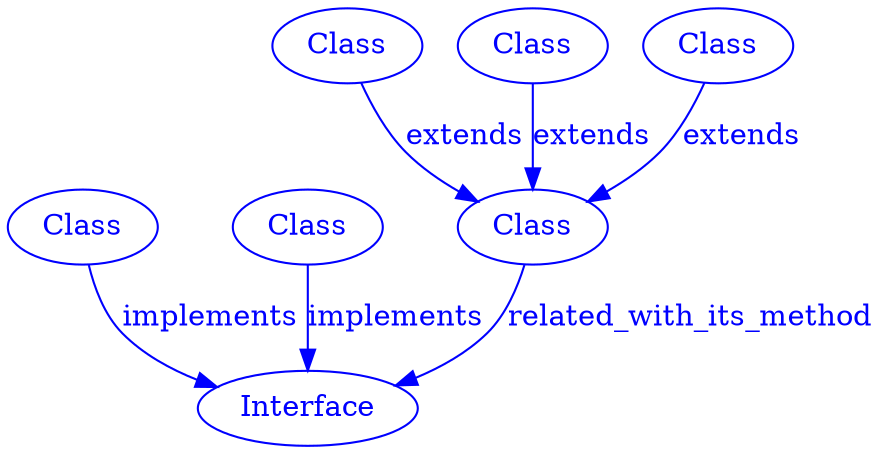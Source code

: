 digraph SubdueGraph {
  27 [label="Class",color=blue,fontcolor=blue];
  81 [label="Class",color=blue,fontcolor=blue];
  106 [label="Class",color=blue,fontcolor=blue];
  395 [label="Class",color=blue,fontcolor=blue];
  412 [label="Class",color=blue,fontcolor=blue];
  428 [label="Class",color=blue,fontcolor=blue];
  480 [label="Interface",color=blue,fontcolor=blue];
  27 -> 480 [label="implements",color=blue,fontcolor=blue];
  81 -> 428 [label="extends",color=blue,fontcolor=blue];
  106 -> 428 [label="extends",color=blue,fontcolor=blue];
  395 -> 428 [label="extends",color=blue,fontcolor=blue];
  412 -> 480 [label="implements",color=blue,fontcolor=blue];
  428 -> 480 [label="related_with_its_method",color=blue,fontcolor=blue];
}
